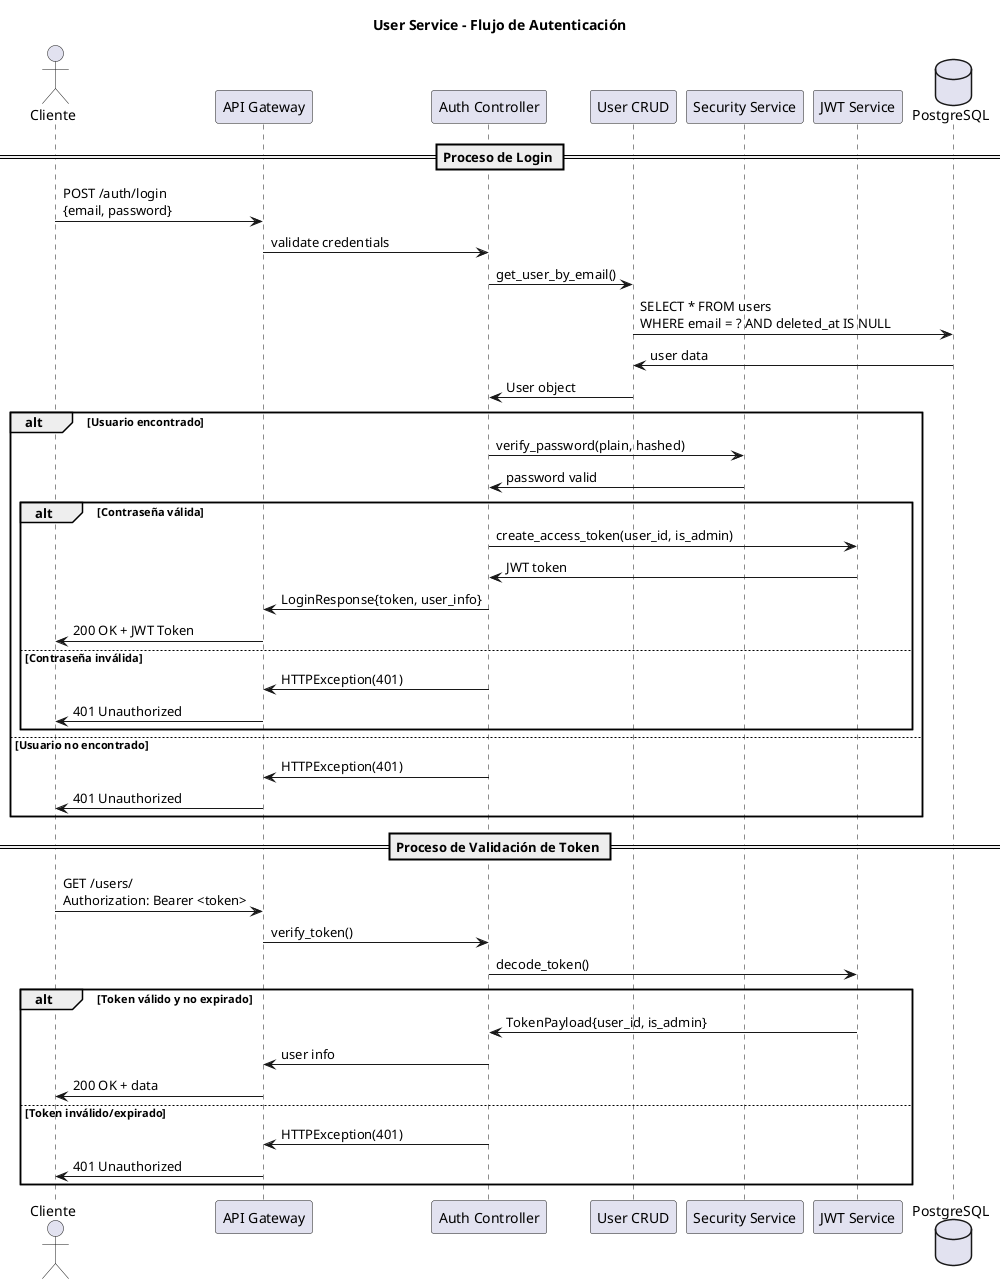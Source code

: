 @startuml auth_flow

title User Service - Flujo de Autenticación

actor "Cliente" as client
participant "API Gateway" as api
participant "Auth Controller" as auth
participant "User CRUD" as crud
participant "Security Service" as security
participant "JWT Service" as jwt
database "PostgreSQL" as db

== Proceso de Login ==

client -> api: POST /auth/login\n{email, password}
api -> auth: validate credentials
auth -> crud: get_user_by_email()
crud -> db: SELECT * FROM users\nWHERE email = ? AND deleted_at IS NULL
db -> crud: user data
crud -> auth: User object

alt Usuario encontrado
    auth -> security: verify_password(plain, hashed)
    security -> auth: password valid
    
    alt Contraseña válida
        auth -> jwt: create_access_token(user_id, is_admin)
        jwt -> auth: JWT token
        auth -> api: LoginResponse{token, user_info}
        api -> client: 200 OK + JWT Token
    else Contraseña inválida
        auth -> api: HTTPException(401)
        api -> client: 401 Unauthorized
    end
else Usuario no encontrado
    auth -> api: HTTPException(401)
    api -> client: 401 Unauthorized
end

== Proceso de Validación de Token ==

client -> api: GET /users/\nAuthorization: Bearer <token>
api -> auth: verify_token()
auth -> jwt: decode_token()

alt Token válido y no expirado
    jwt -> auth: TokenPayload{user_id, is_admin}
    auth -> api: user info
    api -> client: 200 OK + data
else Token inválido/expirado
    auth -> api: HTTPException(401)
    api -> client: 401 Unauthorized
end

@enduml